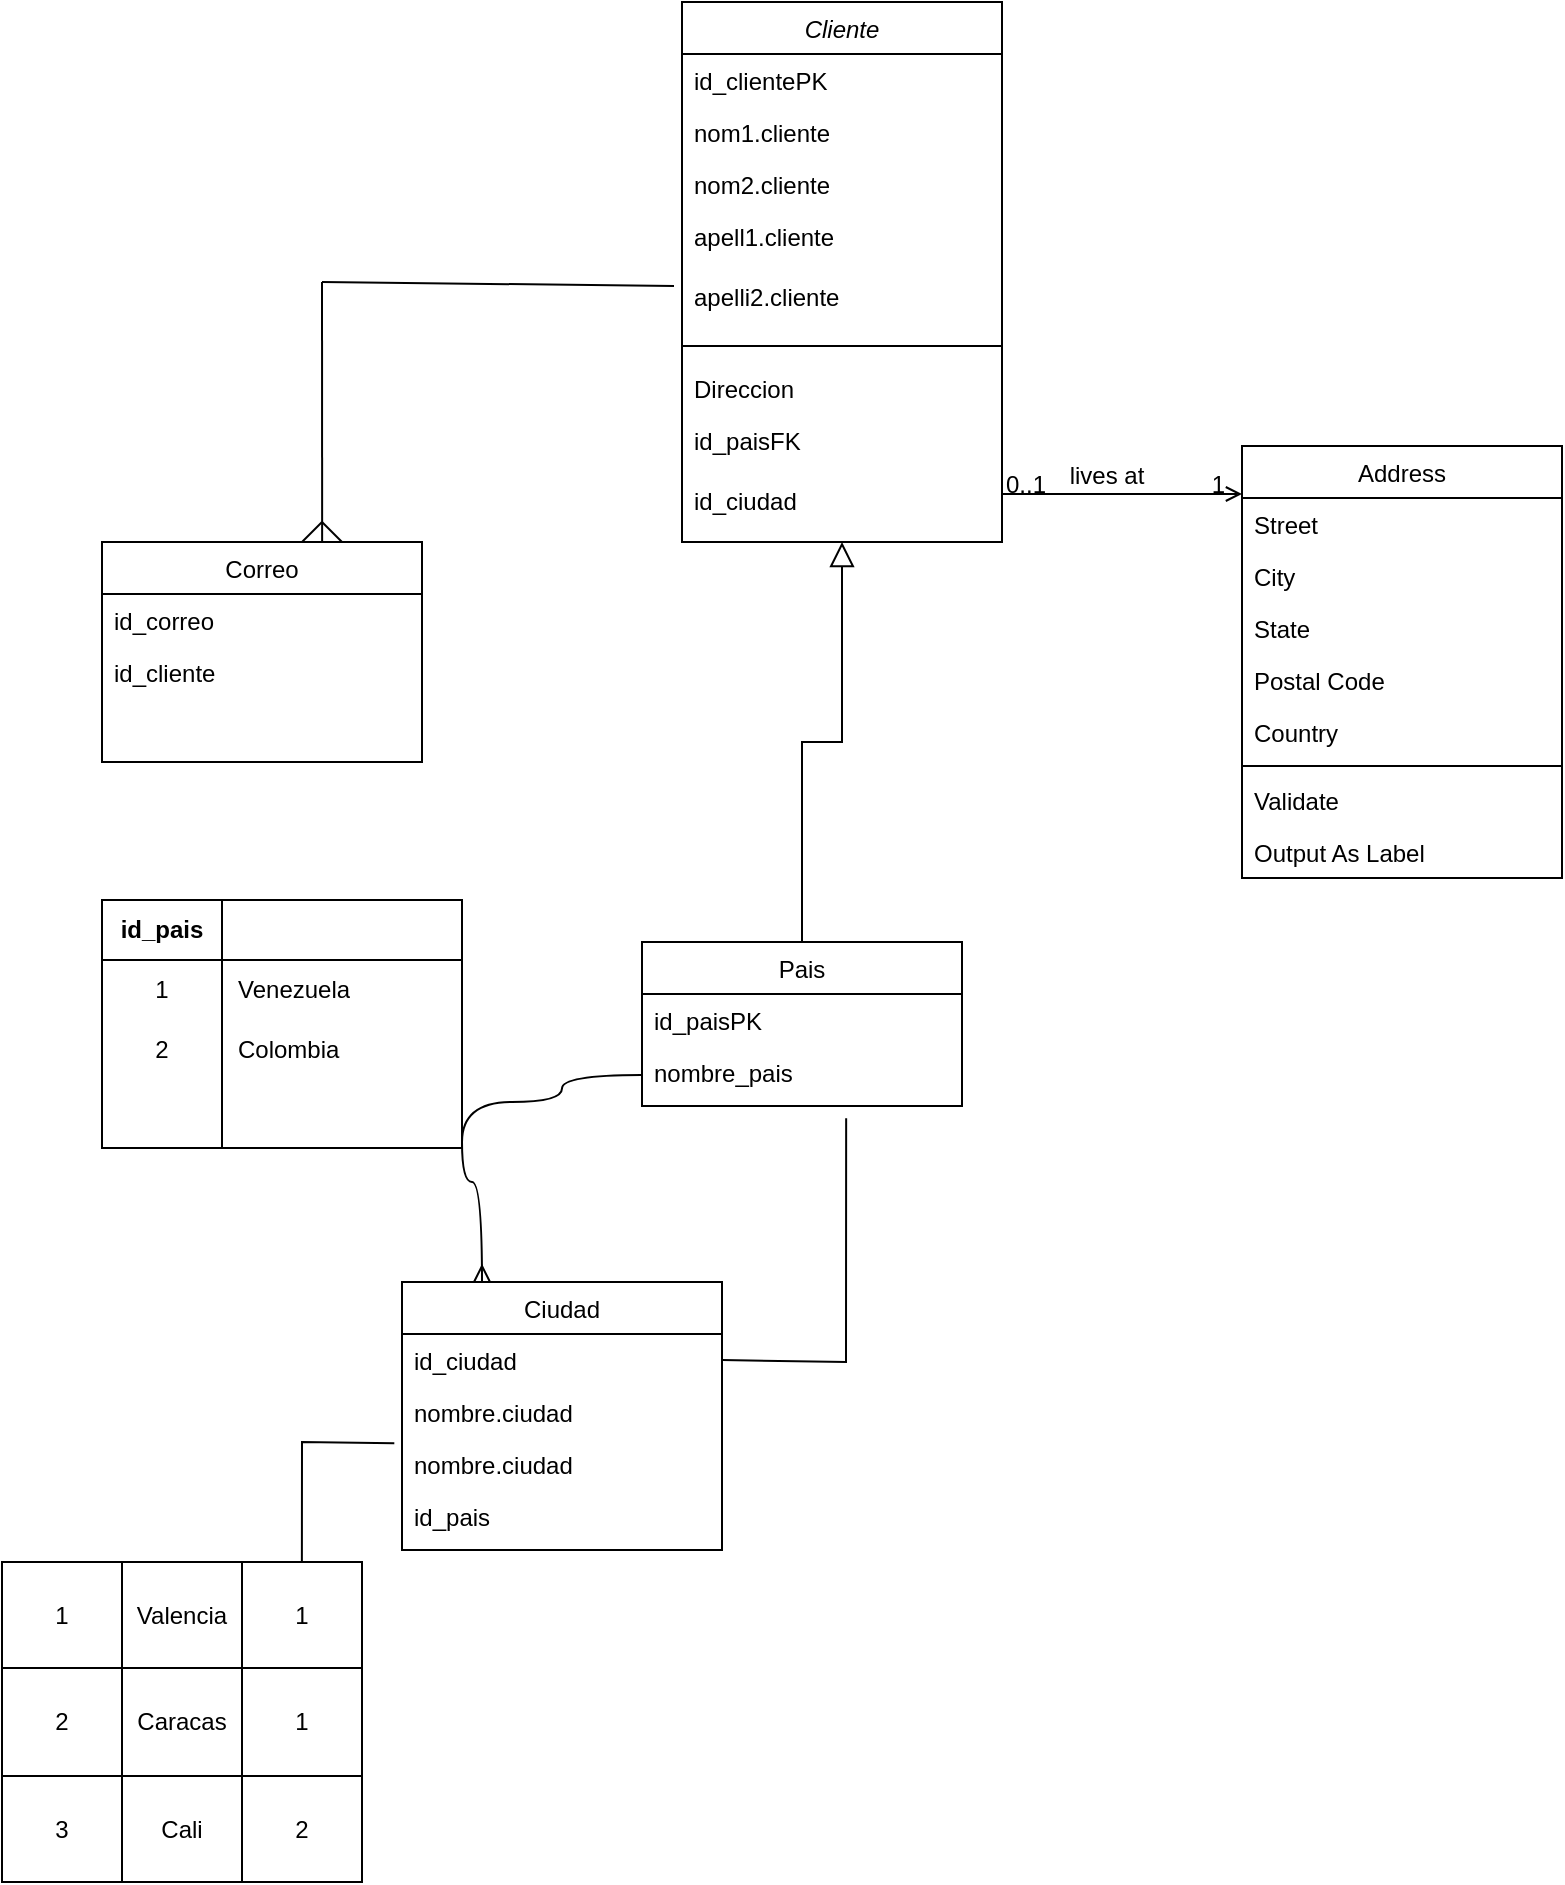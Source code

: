 <mxfile version="21.3.7" type="github">
  <diagram id="C5RBs43oDa-KdzZeNtuy" name="Page-1">
    <mxGraphModel dx="886" dy="608" grid="1" gridSize="10" guides="1" tooltips="1" connect="1" arrows="1" fold="1" page="1" pageScale="1" pageWidth="827" pageHeight="1169" math="0" shadow="0">
      <root>
        <mxCell id="WIyWlLk6GJQsqaUBKTNV-0" />
        <mxCell id="WIyWlLk6GJQsqaUBKTNV-1" parent="WIyWlLk6GJQsqaUBKTNV-0" />
        <mxCell id="zkfFHV4jXpPFQw0GAbJ--0" value="Cliente" style="swimlane;fontStyle=2;align=center;verticalAlign=top;childLayout=stackLayout;horizontal=1;startSize=26;horizontalStack=0;resizeParent=1;resizeLast=0;collapsible=1;marginBottom=0;rounded=0;shadow=0;strokeWidth=1;" parent="WIyWlLk6GJQsqaUBKTNV-1" vertex="1">
          <mxGeometry x="380" y="60" width="160" height="270" as="geometry">
            <mxRectangle x="230" y="140" width="160" height="26" as="alternateBounds" />
          </mxGeometry>
        </mxCell>
        <mxCell id="zkfFHV4jXpPFQw0GAbJ--1" value="id_clientePK" style="text;align=left;verticalAlign=top;spacingLeft=4;spacingRight=4;overflow=hidden;rotatable=0;points=[[0,0.5],[1,0.5]];portConstraint=eastwest;" parent="zkfFHV4jXpPFQw0GAbJ--0" vertex="1">
          <mxGeometry y="26" width="160" height="26" as="geometry" />
        </mxCell>
        <mxCell id="zkfFHV4jXpPFQw0GAbJ--2" value="nom1.cliente" style="text;align=left;verticalAlign=top;spacingLeft=4;spacingRight=4;overflow=hidden;rotatable=0;points=[[0,0.5],[1,0.5]];portConstraint=eastwest;rounded=0;shadow=0;html=0;" parent="zkfFHV4jXpPFQw0GAbJ--0" vertex="1">
          <mxGeometry y="52" width="160" height="26" as="geometry" />
        </mxCell>
        <mxCell id="zkfFHV4jXpPFQw0GAbJ--3" value="nom2.cliente" style="text;align=left;verticalAlign=top;spacingLeft=4;spacingRight=4;overflow=hidden;rotatable=0;points=[[0,0.5],[1,0.5]];portConstraint=eastwest;rounded=0;shadow=0;html=0;" parent="zkfFHV4jXpPFQw0GAbJ--0" vertex="1">
          <mxGeometry y="78" width="160" height="26" as="geometry" />
        </mxCell>
        <mxCell id="vgjot9gvpbiuGlQ6423_-0" value="apell1.cliente" style="text;html=1;align=left;verticalAlign=top;resizable=0;points=[];autosize=1;strokeColor=none;fillColor=none;spacingLeft=4;spacingRight=4;" vertex="1" parent="zkfFHV4jXpPFQw0GAbJ--0">
          <mxGeometry y="104" width="160" height="30" as="geometry" />
        </mxCell>
        <mxCell id="vgjot9gvpbiuGlQ6423_-1" value="apelli2.cliente" style="text;html=1;align=left;verticalAlign=top;resizable=0;points=[];autosize=1;strokeColor=none;fillColor=none;spacingLeft=4;spacingRight=4;" vertex="1" parent="zkfFHV4jXpPFQw0GAbJ--0">
          <mxGeometry y="134" width="160" height="30" as="geometry" />
        </mxCell>
        <mxCell id="zkfFHV4jXpPFQw0GAbJ--4" value="" style="line;html=1;strokeWidth=1;align=left;verticalAlign=middle;spacingTop=-1;spacingLeft=3;spacingRight=3;rotatable=0;labelPosition=right;points=[];portConstraint=eastwest;" parent="zkfFHV4jXpPFQw0GAbJ--0" vertex="1">
          <mxGeometry y="164" width="160" height="16" as="geometry" />
        </mxCell>
        <mxCell id="zkfFHV4jXpPFQw0GAbJ--5" value="Direccion" style="text;align=left;verticalAlign=top;spacingLeft=4;spacingRight=4;overflow=hidden;rotatable=0;points=[[0,0.5],[1,0.5]];portConstraint=eastwest;" parent="zkfFHV4jXpPFQw0GAbJ--0" vertex="1">
          <mxGeometry y="180" width="160" height="26" as="geometry" />
        </mxCell>
        <mxCell id="vgjot9gvpbiuGlQ6423_-2" value="id_paisFK" style="text;html=1;align=left;verticalAlign=top;resizable=0;points=[];autosize=1;strokeColor=none;fillColor=none;spacingLeft=4;spacingRight=4;" vertex="1" parent="zkfFHV4jXpPFQw0GAbJ--0">
          <mxGeometry y="206" width="160" height="30" as="geometry" />
        </mxCell>
        <mxCell id="vgjot9gvpbiuGlQ6423_-3" value="id_ciudad" style="text;html=1;align=left;verticalAlign=top;resizable=0;points=[];autosize=1;strokeColor=none;fillColor=none;spacingLeft=4;spacingRight=4;" vertex="1" parent="zkfFHV4jXpPFQw0GAbJ--0">
          <mxGeometry y="236" width="160" height="30" as="geometry" />
        </mxCell>
        <mxCell id="zkfFHV4jXpPFQw0GAbJ--6" value="Correo" style="swimlane;fontStyle=0;align=center;verticalAlign=top;childLayout=stackLayout;horizontal=1;startSize=26;horizontalStack=0;resizeParent=1;resizeLast=0;collapsible=1;marginBottom=0;rounded=0;shadow=0;strokeWidth=1;" parent="WIyWlLk6GJQsqaUBKTNV-1" vertex="1">
          <mxGeometry x="90" y="330" width="160" height="110" as="geometry">
            <mxRectangle x="130" y="380" width="160" height="26" as="alternateBounds" />
          </mxGeometry>
        </mxCell>
        <mxCell id="zkfFHV4jXpPFQw0GAbJ--7" value="id_correo" style="text;align=left;verticalAlign=top;spacingLeft=4;spacingRight=4;overflow=hidden;rotatable=0;points=[[0,0.5],[1,0.5]];portConstraint=eastwest;" parent="zkfFHV4jXpPFQw0GAbJ--6" vertex="1">
          <mxGeometry y="26" width="160" height="26" as="geometry" />
        </mxCell>
        <mxCell id="zkfFHV4jXpPFQw0GAbJ--8" value="id_cliente" style="text;align=left;verticalAlign=top;spacingLeft=4;spacingRight=4;overflow=hidden;rotatable=0;points=[[0,0.5],[1,0.5]];portConstraint=eastwest;rounded=0;shadow=0;html=0;" parent="zkfFHV4jXpPFQw0GAbJ--6" vertex="1">
          <mxGeometry y="52" width="160" height="26" as="geometry" />
        </mxCell>
        <mxCell id="zkfFHV4jXpPFQw0GAbJ--13" value="Pais" style="swimlane;fontStyle=0;align=center;verticalAlign=top;childLayout=stackLayout;horizontal=1;startSize=26;horizontalStack=0;resizeParent=1;resizeLast=0;collapsible=1;marginBottom=0;rounded=0;shadow=0;strokeWidth=1;" parent="WIyWlLk6GJQsqaUBKTNV-1" vertex="1">
          <mxGeometry x="360" y="530" width="160" height="82" as="geometry">
            <mxRectangle x="340" y="380" width="170" height="26" as="alternateBounds" />
          </mxGeometry>
        </mxCell>
        <mxCell id="zkfFHV4jXpPFQw0GAbJ--14" value="id_paisPK" style="text;align=left;verticalAlign=top;spacingLeft=4;spacingRight=4;overflow=hidden;rotatable=0;points=[[0,0.5],[1,0.5]];portConstraint=eastwest;" parent="zkfFHV4jXpPFQw0GAbJ--13" vertex="1">
          <mxGeometry y="26" width="160" height="26" as="geometry" />
        </mxCell>
        <mxCell id="vgjot9gvpbiuGlQ6423_-12" value="nombre_pais" style="text;html=1;align=left;verticalAlign=top;resizable=0;points=[];autosize=1;strokeColor=none;fillColor=none;spacingLeft=4;spacingRight=4;" vertex="1" parent="zkfFHV4jXpPFQw0GAbJ--13">
          <mxGeometry y="52" width="160" height="30" as="geometry" />
        </mxCell>
        <mxCell id="zkfFHV4jXpPFQw0GAbJ--16" value="" style="endArrow=block;endSize=10;endFill=0;shadow=0;strokeWidth=1;rounded=0;edgeStyle=elbowEdgeStyle;elbow=vertical;" parent="WIyWlLk6GJQsqaUBKTNV-1" source="zkfFHV4jXpPFQw0GAbJ--13" target="zkfFHV4jXpPFQw0GAbJ--0" edge="1">
          <mxGeometry width="160" relative="1" as="geometry">
            <mxPoint x="210" y="373" as="sourcePoint" />
            <mxPoint x="310" y="271" as="targetPoint" />
          </mxGeometry>
        </mxCell>
        <mxCell id="zkfFHV4jXpPFQw0GAbJ--17" value="Address" style="swimlane;fontStyle=0;align=center;verticalAlign=top;childLayout=stackLayout;horizontal=1;startSize=26;horizontalStack=0;resizeParent=1;resizeLast=0;collapsible=1;marginBottom=0;rounded=0;shadow=0;strokeWidth=1;" parent="WIyWlLk6GJQsqaUBKTNV-1" vertex="1">
          <mxGeometry x="660" y="282" width="160" height="216" as="geometry">
            <mxRectangle x="550" y="140" width="160" height="26" as="alternateBounds" />
          </mxGeometry>
        </mxCell>
        <mxCell id="zkfFHV4jXpPFQw0GAbJ--18" value="Street" style="text;align=left;verticalAlign=top;spacingLeft=4;spacingRight=4;overflow=hidden;rotatable=0;points=[[0,0.5],[1,0.5]];portConstraint=eastwest;" parent="zkfFHV4jXpPFQw0GAbJ--17" vertex="1">
          <mxGeometry y="26" width="160" height="26" as="geometry" />
        </mxCell>
        <mxCell id="zkfFHV4jXpPFQw0GAbJ--19" value="City" style="text;align=left;verticalAlign=top;spacingLeft=4;spacingRight=4;overflow=hidden;rotatable=0;points=[[0,0.5],[1,0.5]];portConstraint=eastwest;rounded=0;shadow=0;html=0;" parent="zkfFHV4jXpPFQw0GAbJ--17" vertex="1">
          <mxGeometry y="52" width="160" height="26" as="geometry" />
        </mxCell>
        <mxCell id="zkfFHV4jXpPFQw0GAbJ--20" value="State" style="text;align=left;verticalAlign=top;spacingLeft=4;spacingRight=4;overflow=hidden;rotatable=0;points=[[0,0.5],[1,0.5]];portConstraint=eastwest;rounded=0;shadow=0;html=0;" parent="zkfFHV4jXpPFQw0GAbJ--17" vertex="1">
          <mxGeometry y="78" width="160" height="26" as="geometry" />
        </mxCell>
        <mxCell id="zkfFHV4jXpPFQw0GAbJ--21" value="Postal Code" style="text;align=left;verticalAlign=top;spacingLeft=4;spacingRight=4;overflow=hidden;rotatable=0;points=[[0,0.5],[1,0.5]];portConstraint=eastwest;rounded=0;shadow=0;html=0;" parent="zkfFHV4jXpPFQw0GAbJ--17" vertex="1">
          <mxGeometry y="104" width="160" height="26" as="geometry" />
        </mxCell>
        <mxCell id="zkfFHV4jXpPFQw0GAbJ--22" value="Country" style="text;align=left;verticalAlign=top;spacingLeft=4;spacingRight=4;overflow=hidden;rotatable=0;points=[[0,0.5],[1,0.5]];portConstraint=eastwest;rounded=0;shadow=0;html=0;" parent="zkfFHV4jXpPFQw0GAbJ--17" vertex="1">
          <mxGeometry y="130" width="160" height="26" as="geometry" />
        </mxCell>
        <mxCell id="zkfFHV4jXpPFQw0GAbJ--23" value="" style="line;html=1;strokeWidth=1;align=left;verticalAlign=middle;spacingTop=-1;spacingLeft=3;spacingRight=3;rotatable=0;labelPosition=right;points=[];portConstraint=eastwest;" parent="zkfFHV4jXpPFQw0GAbJ--17" vertex="1">
          <mxGeometry y="156" width="160" height="8" as="geometry" />
        </mxCell>
        <mxCell id="zkfFHV4jXpPFQw0GAbJ--24" value="Validate" style="text;align=left;verticalAlign=top;spacingLeft=4;spacingRight=4;overflow=hidden;rotatable=0;points=[[0,0.5],[1,0.5]];portConstraint=eastwest;" parent="zkfFHV4jXpPFQw0GAbJ--17" vertex="1">
          <mxGeometry y="164" width="160" height="26" as="geometry" />
        </mxCell>
        <mxCell id="zkfFHV4jXpPFQw0GAbJ--25" value="Output As Label" style="text;align=left;verticalAlign=top;spacingLeft=4;spacingRight=4;overflow=hidden;rotatable=0;points=[[0,0.5],[1,0.5]];portConstraint=eastwest;" parent="zkfFHV4jXpPFQw0GAbJ--17" vertex="1">
          <mxGeometry y="190" width="160" height="26" as="geometry" />
        </mxCell>
        <mxCell id="zkfFHV4jXpPFQw0GAbJ--26" value="" style="endArrow=open;shadow=0;strokeWidth=1;rounded=0;endFill=1;edgeStyle=elbowEdgeStyle;elbow=vertical;" parent="WIyWlLk6GJQsqaUBKTNV-1" source="zkfFHV4jXpPFQw0GAbJ--0" target="zkfFHV4jXpPFQw0GAbJ--17" edge="1">
          <mxGeometry x="0.5" y="41" relative="1" as="geometry">
            <mxPoint x="380" y="192" as="sourcePoint" />
            <mxPoint x="540" y="192" as="targetPoint" />
            <mxPoint x="-40" y="32" as="offset" />
          </mxGeometry>
        </mxCell>
        <mxCell id="zkfFHV4jXpPFQw0GAbJ--27" value="0..1" style="resizable=0;align=left;verticalAlign=bottom;labelBackgroundColor=none;fontSize=12;" parent="zkfFHV4jXpPFQw0GAbJ--26" connectable="0" vertex="1">
          <mxGeometry x="-1" relative="1" as="geometry">
            <mxPoint y="4" as="offset" />
          </mxGeometry>
        </mxCell>
        <mxCell id="zkfFHV4jXpPFQw0GAbJ--28" value="1" style="resizable=0;align=right;verticalAlign=bottom;labelBackgroundColor=none;fontSize=12;" parent="zkfFHV4jXpPFQw0GAbJ--26" connectable="0" vertex="1">
          <mxGeometry x="1" relative="1" as="geometry">
            <mxPoint x="-7" y="4" as="offset" />
          </mxGeometry>
        </mxCell>
        <mxCell id="zkfFHV4jXpPFQw0GAbJ--29" value="lives at" style="text;html=1;resizable=0;points=[];;align=center;verticalAlign=middle;labelBackgroundColor=none;rounded=0;shadow=0;strokeWidth=1;fontSize=12;" parent="zkfFHV4jXpPFQw0GAbJ--26" vertex="1" connectable="0">
          <mxGeometry x="0.5" y="49" relative="1" as="geometry">
            <mxPoint x="-38" y="40" as="offset" />
          </mxGeometry>
        </mxCell>
        <mxCell id="vgjot9gvpbiuGlQ6423_-7" value="" style="endArrow=none;html=1;rounded=0;exitX=0.688;exitY=0;exitDx=0;exitDy=0;exitPerimeter=0;" edge="1" parent="WIyWlLk6GJQsqaUBKTNV-1" source="zkfFHV4jXpPFQw0GAbJ--6">
          <mxGeometry width="50" height="50" relative="1" as="geometry">
            <mxPoint x="200" y="320" as="sourcePoint" />
            <mxPoint x="200" y="200" as="targetPoint" />
          </mxGeometry>
        </mxCell>
        <mxCell id="vgjot9gvpbiuGlQ6423_-9" value="" style="endArrow=none;html=1;rounded=0;entryX=-0.025;entryY=0.267;entryDx=0;entryDy=0;entryPerimeter=0;" edge="1" parent="WIyWlLk6GJQsqaUBKTNV-1" target="vgjot9gvpbiuGlQ6423_-1">
          <mxGeometry width="50" height="50" relative="1" as="geometry">
            <mxPoint x="200" y="200" as="sourcePoint" />
            <mxPoint x="290" y="190" as="targetPoint" />
          </mxGeometry>
        </mxCell>
        <mxCell id="vgjot9gvpbiuGlQ6423_-10" value="" style="endArrow=none;html=1;rounded=0;" edge="1" parent="WIyWlLk6GJQsqaUBKTNV-1">
          <mxGeometry width="50" height="50" relative="1" as="geometry">
            <mxPoint x="190" y="330" as="sourcePoint" />
            <mxPoint x="200" y="320" as="targetPoint" />
          </mxGeometry>
        </mxCell>
        <mxCell id="vgjot9gvpbiuGlQ6423_-11" value="" style="endArrow=none;html=1;rounded=0;exitX=0.75;exitY=0;exitDx=0;exitDy=0;" edge="1" parent="WIyWlLk6GJQsqaUBKTNV-1" source="zkfFHV4jXpPFQw0GAbJ--6">
          <mxGeometry width="50" height="50" relative="1" as="geometry">
            <mxPoint x="180" y="320" as="sourcePoint" />
            <mxPoint x="200" y="320" as="targetPoint" />
          </mxGeometry>
        </mxCell>
        <mxCell id="vgjot9gvpbiuGlQ6423_-63" value="" style="shape=table;startSize=0;container=1;collapsible=1;childLayout=tableLayout;fixedRows=1;rowLines=0;fontStyle=1;align=center;resizeLast=1;html=1;" vertex="1" parent="WIyWlLk6GJQsqaUBKTNV-1">
          <mxGeometry x="90" y="509" width="180" height="124" as="geometry" />
        </mxCell>
        <mxCell id="vgjot9gvpbiuGlQ6423_-64" value="" style="shape=tableRow;horizontal=0;startSize=0;swimlaneHead=0;swimlaneBody=0;fillColor=none;collapsible=0;dropTarget=0;points=[[0,0.5],[1,0.5]];portConstraint=eastwest;top=0;left=0;right=0;bottom=1;" vertex="1" parent="vgjot9gvpbiuGlQ6423_-63">
          <mxGeometry width="180" height="30" as="geometry" />
        </mxCell>
        <mxCell id="vgjot9gvpbiuGlQ6423_-65" value="id_pais" style="shape=partialRectangle;connectable=0;fillColor=none;top=0;left=0;bottom=0;right=0;fontStyle=1;overflow=hidden;whiteSpace=wrap;html=1;" vertex="1" parent="vgjot9gvpbiuGlQ6423_-64">
          <mxGeometry width="60" height="30" as="geometry">
            <mxRectangle width="60" height="30" as="alternateBounds" />
          </mxGeometry>
        </mxCell>
        <mxCell id="vgjot9gvpbiuGlQ6423_-66" value="" style="shape=partialRectangle;connectable=0;fillColor=none;top=0;left=0;bottom=0;right=0;align=left;spacingLeft=6;fontStyle=5;overflow=hidden;whiteSpace=wrap;html=1;" vertex="1" parent="vgjot9gvpbiuGlQ6423_-64">
          <mxGeometry x="60" width="120" height="30" as="geometry">
            <mxRectangle width="120" height="30" as="alternateBounds" />
          </mxGeometry>
        </mxCell>
        <mxCell id="vgjot9gvpbiuGlQ6423_-67" value="" style="shape=tableRow;horizontal=0;startSize=0;swimlaneHead=0;swimlaneBody=0;fillColor=none;collapsible=0;dropTarget=0;points=[[0,0.5],[1,0.5]];portConstraint=eastwest;top=0;left=0;right=0;bottom=0;" vertex="1" parent="vgjot9gvpbiuGlQ6423_-63">
          <mxGeometry y="30" width="180" height="30" as="geometry" />
        </mxCell>
        <mxCell id="vgjot9gvpbiuGlQ6423_-68" value="1" style="shape=partialRectangle;connectable=0;fillColor=none;top=0;left=0;bottom=0;right=0;editable=1;overflow=hidden;whiteSpace=wrap;html=1;" vertex="1" parent="vgjot9gvpbiuGlQ6423_-67">
          <mxGeometry width="60" height="30" as="geometry">
            <mxRectangle width="60" height="30" as="alternateBounds" />
          </mxGeometry>
        </mxCell>
        <mxCell id="vgjot9gvpbiuGlQ6423_-69" value="Venezuela" style="shape=partialRectangle;connectable=0;fillColor=none;top=0;left=0;bottom=0;right=0;align=left;spacingLeft=6;overflow=hidden;whiteSpace=wrap;html=1;" vertex="1" parent="vgjot9gvpbiuGlQ6423_-67">
          <mxGeometry x="60" width="120" height="30" as="geometry">
            <mxRectangle width="120" height="30" as="alternateBounds" />
          </mxGeometry>
        </mxCell>
        <mxCell id="vgjot9gvpbiuGlQ6423_-70" value="" style="shape=tableRow;horizontal=0;startSize=0;swimlaneHead=0;swimlaneBody=0;fillColor=none;collapsible=0;dropTarget=0;points=[[0,0.5],[1,0.5]];portConstraint=eastwest;top=0;left=0;right=0;bottom=0;" vertex="1" parent="vgjot9gvpbiuGlQ6423_-63">
          <mxGeometry y="60" width="180" height="30" as="geometry" />
        </mxCell>
        <mxCell id="vgjot9gvpbiuGlQ6423_-71" value="2" style="shape=partialRectangle;connectable=0;fillColor=none;top=0;left=0;bottom=0;right=0;editable=1;overflow=hidden;whiteSpace=wrap;html=1;" vertex="1" parent="vgjot9gvpbiuGlQ6423_-70">
          <mxGeometry width="60" height="30" as="geometry">
            <mxRectangle width="60" height="30" as="alternateBounds" />
          </mxGeometry>
        </mxCell>
        <mxCell id="vgjot9gvpbiuGlQ6423_-72" value="Colombia" style="shape=partialRectangle;connectable=0;fillColor=none;top=0;left=0;bottom=0;right=0;align=left;spacingLeft=6;overflow=hidden;whiteSpace=wrap;html=1;" vertex="1" parent="vgjot9gvpbiuGlQ6423_-70">
          <mxGeometry x="60" width="120" height="30" as="geometry">
            <mxRectangle width="120" height="30" as="alternateBounds" />
          </mxGeometry>
        </mxCell>
        <mxCell id="vgjot9gvpbiuGlQ6423_-73" value="" style="shape=tableRow;horizontal=0;startSize=0;swimlaneHead=0;swimlaneBody=0;fillColor=none;collapsible=0;dropTarget=0;points=[[0,0.5],[1,0.5]];portConstraint=eastwest;top=0;left=0;right=0;bottom=0;" vertex="1" parent="vgjot9gvpbiuGlQ6423_-63">
          <mxGeometry y="90" width="180" height="34" as="geometry" />
        </mxCell>
        <mxCell id="vgjot9gvpbiuGlQ6423_-74" value="" style="shape=partialRectangle;connectable=0;fillColor=none;top=0;left=0;bottom=0;right=0;editable=1;overflow=hidden;whiteSpace=wrap;html=1;" vertex="1" parent="vgjot9gvpbiuGlQ6423_-73">
          <mxGeometry width="60" height="34" as="geometry">
            <mxRectangle width="60" height="34" as="alternateBounds" />
          </mxGeometry>
        </mxCell>
        <mxCell id="vgjot9gvpbiuGlQ6423_-75" value="" style="shape=partialRectangle;connectable=0;fillColor=none;top=0;left=0;bottom=0;right=0;align=left;spacingLeft=6;overflow=hidden;whiteSpace=wrap;html=1;" vertex="1" parent="vgjot9gvpbiuGlQ6423_-73">
          <mxGeometry x="60" width="120" height="34" as="geometry">
            <mxRectangle width="120" height="34" as="alternateBounds" />
          </mxGeometry>
        </mxCell>
        <mxCell id="vgjot9gvpbiuGlQ6423_-76" value="Ciudad" style="swimlane;fontStyle=0;align=center;verticalAlign=top;childLayout=stackLayout;horizontal=1;startSize=26;horizontalStack=0;resizeParent=1;resizeLast=0;collapsible=1;marginBottom=0;rounded=0;shadow=0;strokeWidth=1;" vertex="1" parent="WIyWlLk6GJQsqaUBKTNV-1">
          <mxGeometry x="240" y="700" width="160" height="134" as="geometry">
            <mxRectangle x="130" y="380" width="160" height="26" as="alternateBounds" />
          </mxGeometry>
        </mxCell>
        <mxCell id="vgjot9gvpbiuGlQ6423_-77" value="id_ciudad" style="text;align=left;verticalAlign=top;spacingLeft=4;spacingRight=4;overflow=hidden;rotatable=0;points=[[0,0.5],[1,0.5]];portConstraint=eastwest;" vertex="1" parent="vgjot9gvpbiuGlQ6423_-76">
          <mxGeometry y="26" width="160" height="26" as="geometry" />
        </mxCell>
        <mxCell id="vgjot9gvpbiuGlQ6423_-84" value="nombre.ciudad" style="text;align=left;verticalAlign=top;spacingLeft=4;spacingRight=4;overflow=hidden;rotatable=0;points=[[0,0.5],[1,0.5]];portConstraint=eastwest;rounded=0;shadow=0;html=0;" vertex="1" parent="vgjot9gvpbiuGlQ6423_-76">
          <mxGeometry y="52" width="160" height="26" as="geometry" />
        </mxCell>
        <mxCell id="vgjot9gvpbiuGlQ6423_-78" value="nombre.ciudad" style="text;align=left;verticalAlign=top;spacingLeft=4;spacingRight=4;overflow=hidden;rotatable=0;points=[[0,0.5],[1,0.5]];portConstraint=eastwest;rounded=0;shadow=0;html=0;" vertex="1" parent="vgjot9gvpbiuGlQ6423_-76">
          <mxGeometry y="78" width="160" height="26" as="geometry" />
        </mxCell>
        <mxCell id="vgjot9gvpbiuGlQ6423_-79" value="id_pais" style="text;html=1;align=left;verticalAlign=top;resizable=0;points=[];autosize=1;strokeColor=none;fillColor=none;spacingLeft=4;spacingRight=4;" vertex="1" parent="vgjot9gvpbiuGlQ6423_-76">
          <mxGeometry y="104" width="160" height="30" as="geometry" />
        </mxCell>
        <mxCell id="vgjot9gvpbiuGlQ6423_-81" value="" style="endArrow=none;html=1;rounded=0;exitX=1;exitY=0.5;exitDx=0;exitDy=0;entryX=0.638;entryY=1.206;entryDx=0;entryDy=0;entryPerimeter=0;" edge="1" parent="WIyWlLk6GJQsqaUBKTNV-1" source="vgjot9gvpbiuGlQ6423_-77" target="vgjot9gvpbiuGlQ6423_-12">
          <mxGeometry width="50" height="50" relative="1" as="geometry">
            <mxPoint x="440" y="710" as="sourcePoint" />
            <mxPoint x="490" y="660" as="targetPoint" />
            <Array as="points">
              <mxPoint x="462" y="740" />
            </Array>
          </mxGeometry>
        </mxCell>
        <mxCell id="vgjot9gvpbiuGlQ6423_-83" value="" style="edgeStyle=orthogonalEdgeStyle;fontSize=12;html=1;endArrow=ERmany;rounded=0;spacingTop=21;spacingLeft=10;exitX=-0.003;exitY=0.483;exitDx=0;exitDy=0;curved=1;exitPerimeter=0;strokeWidth=1;startSize=10;endFill=0;entryX=0.25;entryY=0;entryDx=0;entryDy=0;" edge="1" parent="WIyWlLk6GJQsqaUBKTNV-1" source="vgjot9gvpbiuGlQ6423_-12" target="vgjot9gvpbiuGlQ6423_-76">
          <mxGeometry width="100" height="100" relative="1" as="geometry">
            <mxPoint x="320" y="590" as="sourcePoint" />
            <mxPoint x="280" y="690" as="targetPoint" />
            <Array as="points">
              <mxPoint x="320" y="597" />
              <mxPoint x="320" y="610" />
              <mxPoint x="270" y="610" />
              <mxPoint x="270" y="650" />
              <mxPoint x="280" y="650" />
            </Array>
          </mxGeometry>
        </mxCell>
        <mxCell id="vgjot9gvpbiuGlQ6423_-85" value="" style="childLayout=tableLayout;recursiveResize=0;shadow=0;fillColor=none;" vertex="1" parent="WIyWlLk6GJQsqaUBKTNV-1">
          <mxGeometry x="40" y="840" width="180" height="160" as="geometry" />
        </mxCell>
        <mxCell id="vgjot9gvpbiuGlQ6423_-86" value="" style="shape=tableRow;horizontal=0;startSize=0;swimlaneHead=0;swimlaneBody=0;top=0;left=0;bottom=0;right=0;dropTarget=0;collapsible=0;recursiveResize=0;expand=0;fontStyle=0;fillColor=none;strokeColor=inherit;" vertex="1" parent="vgjot9gvpbiuGlQ6423_-85">
          <mxGeometry width="180" height="53" as="geometry" />
        </mxCell>
        <mxCell id="vgjot9gvpbiuGlQ6423_-87" value="1" style="connectable=0;recursiveResize=0;strokeColor=inherit;fillColor=none;align=center;whiteSpace=wrap;html=1;" vertex="1" parent="vgjot9gvpbiuGlQ6423_-86">
          <mxGeometry width="60" height="53" as="geometry">
            <mxRectangle width="60" height="53" as="alternateBounds" />
          </mxGeometry>
        </mxCell>
        <mxCell id="vgjot9gvpbiuGlQ6423_-88" value="Valencia" style="connectable=0;recursiveResize=0;strokeColor=inherit;fillColor=none;align=center;whiteSpace=wrap;html=1;" vertex="1" parent="vgjot9gvpbiuGlQ6423_-86">
          <mxGeometry x="60" width="60" height="53" as="geometry">
            <mxRectangle width="60" height="53" as="alternateBounds" />
          </mxGeometry>
        </mxCell>
        <mxCell id="vgjot9gvpbiuGlQ6423_-89" value="1" style="connectable=0;recursiveResize=0;strokeColor=inherit;fillColor=none;align=center;whiteSpace=wrap;html=1;" vertex="1" parent="vgjot9gvpbiuGlQ6423_-86">
          <mxGeometry x="120" width="60" height="53" as="geometry">
            <mxRectangle width="60" height="53" as="alternateBounds" />
          </mxGeometry>
        </mxCell>
        <mxCell id="vgjot9gvpbiuGlQ6423_-90" style="shape=tableRow;horizontal=0;startSize=0;swimlaneHead=0;swimlaneBody=0;top=0;left=0;bottom=0;right=0;dropTarget=0;collapsible=0;recursiveResize=0;expand=0;fontStyle=0;fillColor=none;strokeColor=inherit;" vertex="1" parent="vgjot9gvpbiuGlQ6423_-85">
          <mxGeometry y="53" width="180" height="54" as="geometry" />
        </mxCell>
        <mxCell id="vgjot9gvpbiuGlQ6423_-91" value="2" style="connectable=0;recursiveResize=0;strokeColor=inherit;fillColor=none;align=center;whiteSpace=wrap;html=1;" vertex="1" parent="vgjot9gvpbiuGlQ6423_-90">
          <mxGeometry width="60" height="54" as="geometry">
            <mxRectangle width="60" height="54" as="alternateBounds" />
          </mxGeometry>
        </mxCell>
        <mxCell id="vgjot9gvpbiuGlQ6423_-92" value="Caracas" style="connectable=0;recursiveResize=0;strokeColor=inherit;fillColor=none;align=center;whiteSpace=wrap;html=1;" vertex="1" parent="vgjot9gvpbiuGlQ6423_-90">
          <mxGeometry x="60" width="60" height="54" as="geometry">
            <mxRectangle width="60" height="54" as="alternateBounds" />
          </mxGeometry>
        </mxCell>
        <mxCell id="vgjot9gvpbiuGlQ6423_-93" value="1" style="connectable=0;recursiveResize=0;strokeColor=inherit;fillColor=none;align=center;whiteSpace=wrap;html=1;" vertex="1" parent="vgjot9gvpbiuGlQ6423_-90">
          <mxGeometry x="120" width="60" height="54" as="geometry">
            <mxRectangle width="60" height="54" as="alternateBounds" />
          </mxGeometry>
        </mxCell>
        <mxCell id="vgjot9gvpbiuGlQ6423_-94" style="shape=tableRow;horizontal=0;startSize=0;swimlaneHead=0;swimlaneBody=0;top=0;left=0;bottom=0;right=0;dropTarget=0;collapsible=0;recursiveResize=0;expand=0;fontStyle=0;fillColor=none;strokeColor=inherit;" vertex="1" parent="vgjot9gvpbiuGlQ6423_-85">
          <mxGeometry y="107" width="180" height="53" as="geometry" />
        </mxCell>
        <mxCell id="vgjot9gvpbiuGlQ6423_-95" value="3" style="connectable=0;recursiveResize=0;strokeColor=inherit;fillColor=none;align=center;whiteSpace=wrap;html=1;" vertex="1" parent="vgjot9gvpbiuGlQ6423_-94">
          <mxGeometry width="60" height="53" as="geometry">
            <mxRectangle width="60" height="53" as="alternateBounds" />
          </mxGeometry>
        </mxCell>
        <mxCell id="vgjot9gvpbiuGlQ6423_-96" value="Cali" style="connectable=0;recursiveResize=0;strokeColor=inherit;fillColor=none;align=center;whiteSpace=wrap;html=1;" vertex="1" parent="vgjot9gvpbiuGlQ6423_-94">
          <mxGeometry x="60" width="60" height="53" as="geometry">
            <mxRectangle width="60" height="53" as="alternateBounds" />
          </mxGeometry>
        </mxCell>
        <mxCell id="vgjot9gvpbiuGlQ6423_-97" value="2" style="connectable=0;recursiveResize=0;strokeColor=inherit;fillColor=none;align=center;whiteSpace=wrap;html=1;" vertex="1" parent="vgjot9gvpbiuGlQ6423_-94">
          <mxGeometry x="120" width="60" height="53" as="geometry">
            <mxRectangle width="60" height="53" as="alternateBounds" />
          </mxGeometry>
        </mxCell>
        <mxCell id="vgjot9gvpbiuGlQ6423_-98" value="" style="endArrow=none;html=1;rounded=0;exitX=0.833;exitY=0;exitDx=0;exitDy=0;exitPerimeter=0;entryX=-0.024;entryY=0.103;entryDx=0;entryDy=0;entryPerimeter=0;" edge="1" parent="WIyWlLk6GJQsqaUBKTNV-1" source="vgjot9gvpbiuGlQ6423_-86" target="vgjot9gvpbiuGlQ6423_-78">
          <mxGeometry width="50" height="50" relative="1" as="geometry">
            <mxPoint x="155" y="820" as="sourcePoint" />
            <mxPoint x="205" y="770" as="targetPoint" />
            <Array as="points">
              <mxPoint x="190" y="780" />
            </Array>
          </mxGeometry>
        </mxCell>
      </root>
    </mxGraphModel>
  </diagram>
</mxfile>
